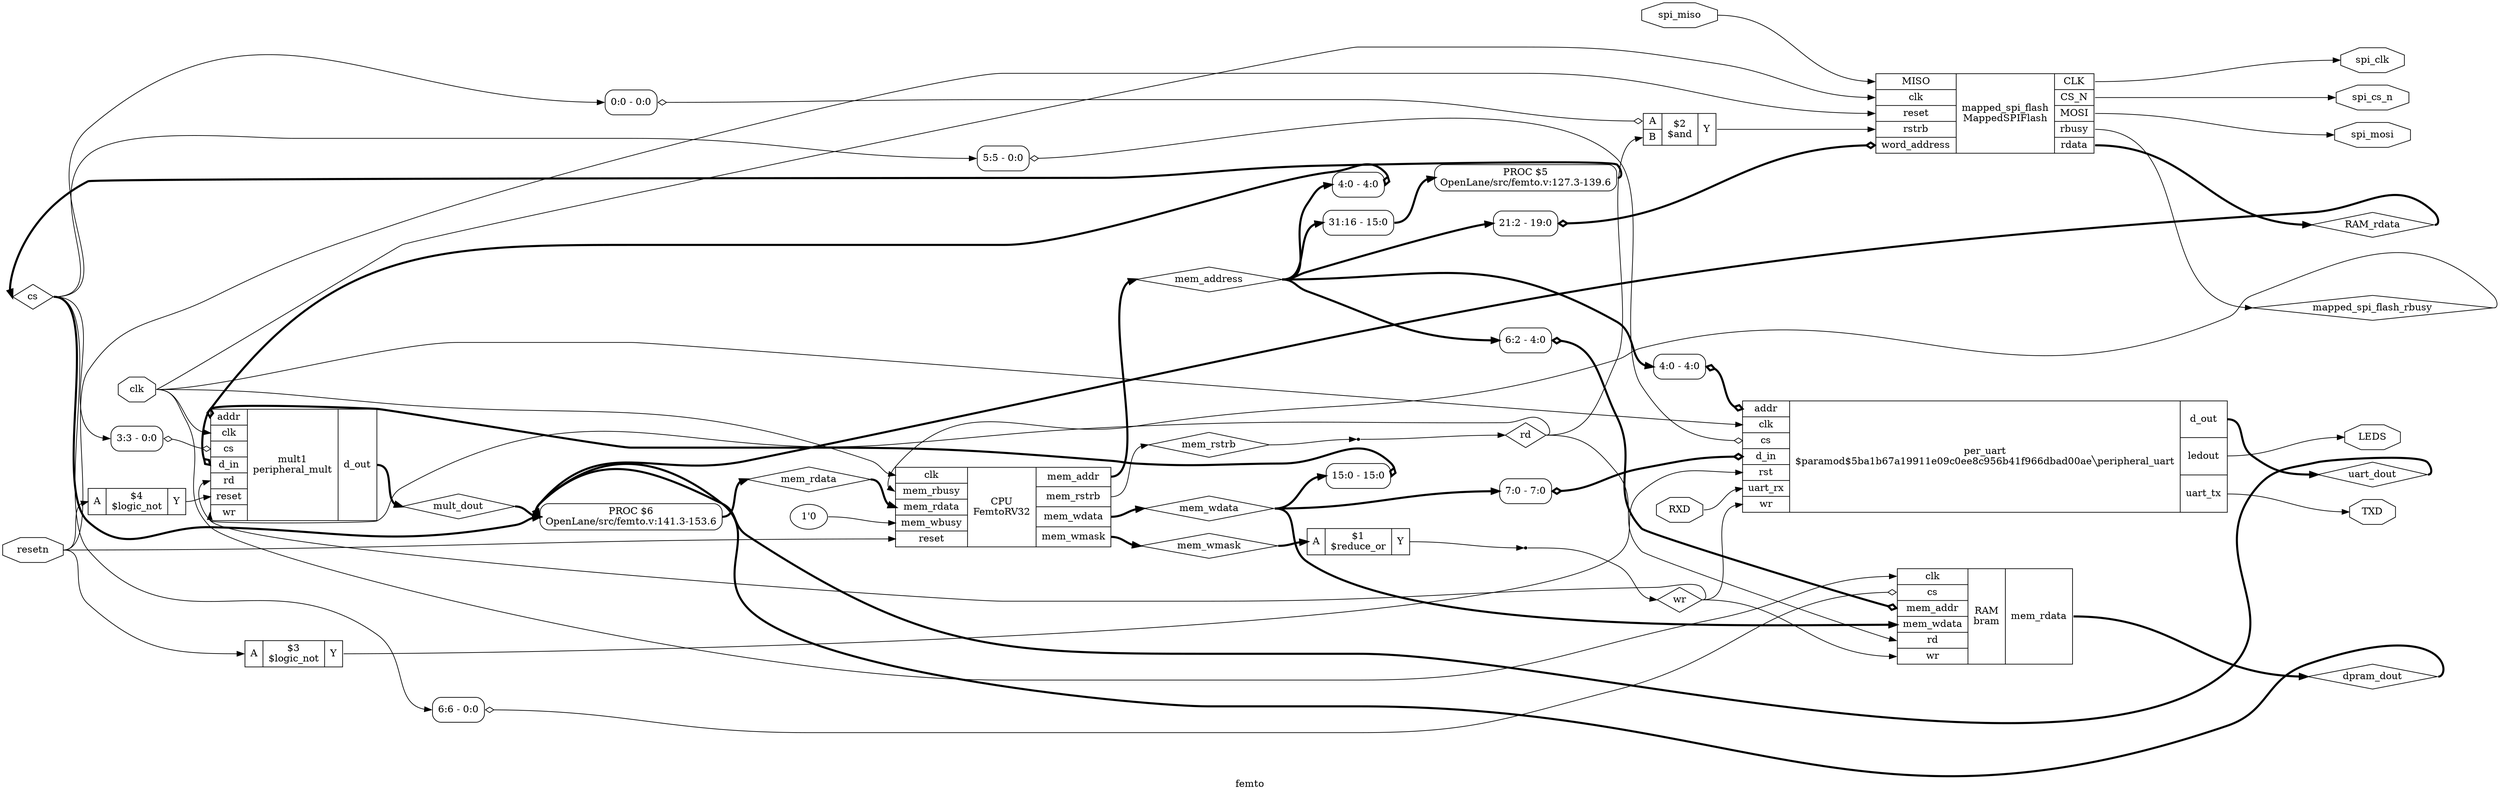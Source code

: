 digraph "femto" {
label="femto";
rankdir="LR";
remincross=true;
n9 [ shape=diamond, label="cs", color="black", fontcolor="black"];
n10 [ shape=diamond, label="dpram_dout", color="black", fontcolor="black"];
n11 [ shape=diamond, label="mult_dout", color="black", fontcolor="black"];
n12 [ shape=diamond, label="uart_dout", color="black", fontcolor="black"];
n13 [ shape=diamond, label="rd", color="black", fontcolor="black"];
n14 [ shape=diamond, label="wr", color="black", fontcolor="black"];
n15 [ shape=diamond, label="RAM_rdata", color="black", fontcolor="black"];
n16 [ shape=diamond, label="mapped_spi_flash_rbusy", color="black", fontcolor="black"];
n17 [ shape=diamond, label="mem_wmask", color="black", fontcolor="black"];
n18 [ shape=diamond, label="mem_wdata", color="black", fontcolor="black"];
n19 [ shape=diamond, label="mem_rstrb", color="black", fontcolor="black"];
n20 [ shape=diamond, label="mem_rdata", color="black", fontcolor="black"];
n21 [ shape=diamond, label="mem_address", color="black", fontcolor="black"];
n22 [ shape=octagon, label="TXD", color="black", fontcolor="black"];
n23 [ shape=octagon, label="RXD", color="black", fontcolor="black"];
n24 [ shape=octagon, label="LEDS", color="black", fontcolor="black"];
n25 [ shape=octagon, label="spi_clk", color="black", fontcolor="black"];
n26 [ shape=octagon, label="spi_cs_n", color="black", fontcolor="black"];
n27 [ shape=octagon, label="spi_miso", color="black", fontcolor="black"];
n28 [ shape=octagon, label="spi_mosi", color="black", fontcolor="black"];
n29 [ shape=octagon, label="resetn", color="black", fontcolor="black"];
n30 [ shape=octagon, label="clk", color="black", fontcolor="black"];
c33 [ shape=record, label="{{<p31> A}|$4\n$logic_not|{<p32> Y}}",  ];
c38 [ shape=record, label="{{<p34> addr|<p30> clk|<p9> cs|<p35> d_in|<p13> rd|<p36> reset|<p14> wr}|mult1\nperipheral_mult|{<p37> d_out}}",  ];
x0 [ shape=record, style=rounded, label="<s0> 4:0 - 4:0 ", color="black", fontcolor="black" ];
x0:e -> c38:p34:w [arrowhead=odiamond, arrowtail=odiamond, dir=both, color="black", fontcolor="black", style="setlinewidth(3)", label=""];
x1 [ shape=record, style=rounded, label="<s0> 3:3 - 0:0 ", color="black", fontcolor="black" ];
x1:e -> c38:p9:w [arrowhead=odiamond, arrowtail=odiamond, dir=both, color="black", fontcolor="black", label=""];
x2 [ shape=record, style=rounded, label="<s0> 15:0 - 15:0 ", color="black", fontcolor="black" ];
x2:e -> c38:p35:w [arrowhead=odiamond, arrowtail=odiamond, dir=both, color="black", fontcolor="black", style="setlinewidth(3)", label=""];
c39 [ shape=record, label="{{<p31> A}|$3\n$logic_not|{<p32> Y}}",  ];
c44 [ shape=record, label="{{<p34> addr|<p30> clk|<p9> cs|<p35> d_in|<p40> rst|<p41> uart_rx|<p14> wr}|per_uart\n$paramod$5ba1b67a19911e09c0ee8c956b41f966dbad00ae&#9586;peripheral_uart|{<p37> d_out|<p42> ledout|<p43> uart_tx}}",  ];
x3 [ shape=record, style=rounded, label="<s0> 4:0 - 4:0 ", color="black", fontcolor="black" ];
x3:e -> c44:p34:w [arrowhead=odiamond, arrowtail=odiamond, dir=both, color="black", fontcolor="black", style="setlinewidth(3)", label=""];
x4 [ shape=record, style=rounded, label="<s0> 5:5 - 0:0 ", color="black", fontcolor="black" ];
x4:e -> c44:p9:w [arrowhead=odiamond, arrowtail=odiamond, dir=both, color="black", fontcolor="black", label=""];
x5 [ shape=record, style=rounded, label="<s0> 7:0 - 7:0 ", color="black", fontcolor="black" ];
x5:e -> c44:p35:w [arrowhead=odiamond, arrowtail=odiamond, dir=both, color="black", fontcolor="black", style="setlinewidth(3)", label=""];
c46 [ shape=record, label="{{<p31> A|<p45> B}|$2\n$and|{<p32> Y}}",  ];
x6 [ shape=record, style=rounded, label="<s0> 0:0 - 0:0 ", color="black", fontcolor="black" ];
x6:e -> c46:p31:w [arrowhead=odiamond, arrowtail=odiamond, dir=both, color="black", fontcolor="black", label=""];
c55 [ shape=record, label="{{<p47> MISO|<p30> clk|<p36> reset|<p48> rstrb|<p49> word_address}|mapped_spi_flash\nMappedSPIFlash|{<p50> CLK|<p51> CS_N|<p52> MOSI|<p53> rbusy|<p54> rdata}}",  ];
x7 [ shape=record, style=rounded, label="<s0> 21:2 - 19:0 ", color="black", fontcolor="black" ];
x7:e -> c55:p49:w [arrowhead=odiamond, arrowtail=odiamond, dir=both, color="black", fontcolor="black", style="setlinewidth(3)", label=""];
c57 [ shape=record, label="{{<p30> clk|<p9> cs|<p56> mem_addr|<p18> mem_wdata|<p13> rd|<p14> wr}|RAM\nbram|{<p20> mem_rdata}}",  ];
x8 [ shape=record, style=rounded, label="<s0> 6:6 - 0:0 ", color="black", fontcolor="black" ];
x8:e -> c57:p9:w [arrowhead=odiamond, arrowtail=odiamond, dir=both, color="black", fontcolor="black", label=""];
x9 [ shape=record, style=rounded, label="<s0> 6:2 - 4:0 ", color="black", fontcolor="black" ];
x9:e -> c57:p56:w [arrowhead=odiamond, arrowtail=odiamond, dir=both, color="black", fontcolor="black", style="setlinewidth(3)", label=""];
c58 [ shape=record, label="{{<p31> A}|$1\n$reduce_or|{<p32> Y}}",  ];
v10 [ label="1'0" ];
c61 [ shape=record, label="{{<p30> clk|<p59> mem_rbusy|<p20> mem_rdata|<p60> mem_wbusy|<p36> reset}|CPU\nFemtoRV32|{<p56> mem_addr|<p19> mem_rstrb|<p18> mem_wdata|<p17> mem_wmask}}",  ];
p11 [shape=box, style=rounded, label="PROC $6\nOpenLane/src/femto.v:141.3-153.6", ];
x13 [ shape=record, style=rounded, label="<s0> 31:16 - 15:0 ", color="black", fontcolor="black" ];
p12 [shape=box, style=rounded, label="PROC $5\nOpenLane/src/femto.v:127.3-139.6", ];
x14 [shape=point, ];
x15 [shape=point, ];
c57:p20:e -> n10:w [color="black", fontcolor="black", style="setlinewidth(3)", label=""];
n10:e -> p11:w [color="black", fontcolor="black", style="setlinewidth(3)", label=""];
c38:p37:e -> n11:w [color="black", fontcolor="black", style="setlinewidth(3)", label=""];
n11:e -> p11:w [color="black", fontcolor="black", style="setlinewidth(3)", label=""];
c44:p37:e -> n12:w [color="black", fontcolor="black", style="setlinewidth(3)", label=""];
n12:e -> p11:w [color="black", fontcolor="black", style="setlinewidth(3)", label=""];
x15:e -> n13:w [color="black", fontcolor="black", label=""];
n13:e -> c38:p13:w [color="black", fontcolor="black", label=""];
n13:e -> c46:p45:w [color="black", fontcolor="black", label=""];
n13:e -> c57:p13:w [color="black", fontcolor="black", label=""];
x14:e -> n14:w [color="black", fontcolor="black", label=""];
n14:e -> c38:p14:w [color="black", fontcolor="black", label=""];
n14:e -> c44:p14:w [color="black", fontcolor="black", label=""];
n14:e -> c57:p14:w [color="black", fontcolor="black", label=""];
c55:p54:e -> n15:w [color="black", fontcolor="black", style="setlinewidth(3)", label=""];
n15:e -> p11:w [color="black", fontcolor="black", style="setlinewidth(3)", label=""];
c55:p53:e -> n16:w [color="black", fontcolor="black", label=""];
n16:e -> c61:p59:w [color="black", fontcolor="black", label=""];
c61:p17:e -> n17:w [color="black", fontcolor="black", style="setlinewidth(3)", label=""];
n17:e -> c58:p31:w [color="black", fontcolor="black", style="setlinewidth(3)", label=""];
c61:p18:e -> n18:w [color="black", fontcolor="black", style="setlinewidth(3)", label=""];
n18:e -> c57:p18:w [color="black", fontcolor="black", style="setlinewidth(3)", label=""];
n18:e -> x2:s0:w [color="black", fontcolor="black", style="setlinewidth(3)", label=""];
n18:e -> x5:s0:w [color="black", fontcolor="black", style="setlinewidth(3)", label=""];
c61:p19:e -> n19:w [color="black", fontcolor="black", label=""];
n19:e -> x15:w [color="black", fontcolor="black", label=""];
p11:e -> n20:w [color="black", fontcolor="black", style="setlinewidth(3)", label=""];
n20:e -> c61:p20:w [color="black", fontcolor="black", style="setlinewidth(3)", label=""];
c61:p56:e -> n21:w [color="black", fontcolor="black", style="setlinewidth(3)", label=""];
n21:e -> x0:s0:w [color="black", fontcolor="black", style="setlinewidth(3)", label=""];
n21:e -> x13:s0:w [color="black", fontcolor="black", style="setlinewidth(3)", label=""];
n21:e -> x3:s0:w [color="black", fontcolor="black", style="setlinewidth(3)", label=""];
n21:e -> x7:s0:w [color="black", fontcolor="black", style="setlinewidth(3)", label=""];
n21:e -> x9:s0:w [color="black", fontcolor="black", style="setlinewidth(3)", label=""];
c44:p43:e -> n22:w [color="black", fontcolor="black", label=""];
n23:e -> c44:p41:w [color="black", fontcolor="black", label=""];
c44:p42:e -> n24:w [color="black", fontcolor="black", label=""];
c55:p50:e -> n25:w [color="black", fontcolor="black", label=""];
c55:p51:e -> n26:w [color="black", fontcolor="black", label=""];
n27:e -> c55:p47:w [color="black", fontcolor="black", label=""];
c55:p52:e -> n28:w [color="black", fontcolor="black", label=""];
n29:e -> c33:p31:w [color="black", fontcolor="black", label=""];
n29:e -> c39:p31:w [color="black", fontcolor="black", label=""];
n29:e -> c55:p36:w [color="black", fontcolor="black", label=""];
n29:e -> c61:p36:w [color="black", fontcolor="black", label=""];
n30:e -> c38:p30:w [color="black", fontcolor="black", label=""];
n30:e -> c44:p30:w [color="black", fontcolor="black", label=""];
n30:e -> c55:p30:w [color="black", fontcolor="black", label=""];
n30:e -> c57:p30:w [color="black", fontcolor="black", label=""];
n30:e -> c61:p30:w [color="black", fontcolor="black", label=""];
c33:p32:e -> c38:p36:w [color="black", fontcolor="black", label=""];
c39:p32:e -> c44:p40:w [color="black", fontcolor="black", label=""];
c46:p32:e -> c55:p48:w [color="black", fontcolor="black", label=""];
c58:p32:e -> x14:w [color="black", fontcolor="black", label=""];
p12:e -> n9:w [color="black", fontcolor="black", style="setlinewidth(3)", label=""];
n9:e -> p11:w [color="black", fontcolor="black", style="setlinewidth(3)", label=""];
n9:e -> x1:s0:w [color="black", fontcolor="black", label=""];
n9:e -> x4:s0:w [color="black", fontcolor="black", label=""];
n9:e -> x6:s0:w [color="black", fontcolor="black", label=""];
n9:e -> x8:s0:w [color="black", fontcolor="black", label=""];
v10:e -> c61:p60:w [color="black", fontcolor="black", label=""];
x13:e -> p12:w [color="black", fontcolor="black", style="setlinewidth(3)", label=""];
}
